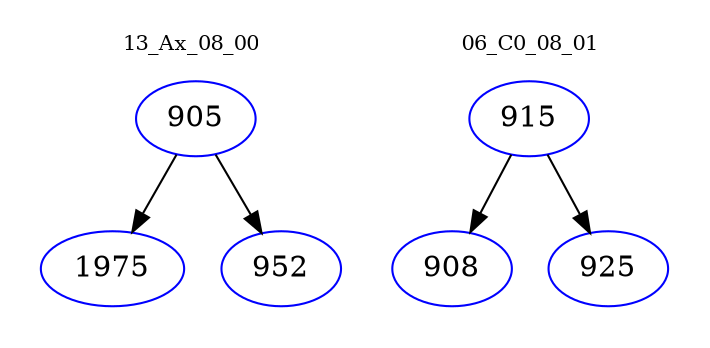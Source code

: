digraph{
subgraph cluster_0 {
color = white
label = "13_Ax_08_00";
fontsize=10;
T0_905 [label="905", color="blue"]
T0_905 -> T0_1975 [color="black"]
T0_1975 [label="1975", color="blue"]
T0_905 -> T0_952 [color="black"]
T0_952 [label="952", color="blue"]
}
subgraph cluster_1 {
color = white
label = "06_C0_08_01";
fontsize=10;
T1_915 [label="915", color="blue"]
T1_915 -> T1_908 [color="black"]
T1_908 [label="908", color="blue"]
T1_915 -> T1_925 [color="black"]
T1_925 [label="925", color="blue"]
}
}
